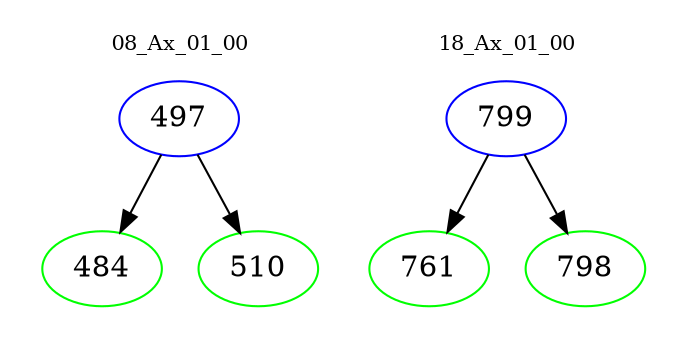 digraph{
subgraph cluster_0 {
color = white
label = "08_Ax_01_00";
fontsize=10;
T0_497 [label="497", color="blue"]
T0_497 -> T0_484 [color="black"]
T0_484 [label="484", color="green"]
T0_497 -> T0_510 [color="black"]
T0_510 [label="510", color="green"]
}
subgraph cluster_1 {
color = white
label = "18_Ax_01_00";
fontsize=10;
T1_799 [label="799", color="blue"]
T1_799 -> T1_761 [color="black"]
T1_761 [label="761", color="green"]
T1_799 -> T1_798 [color="black"]
T1_798 [label="798", color="green"]
}
}
